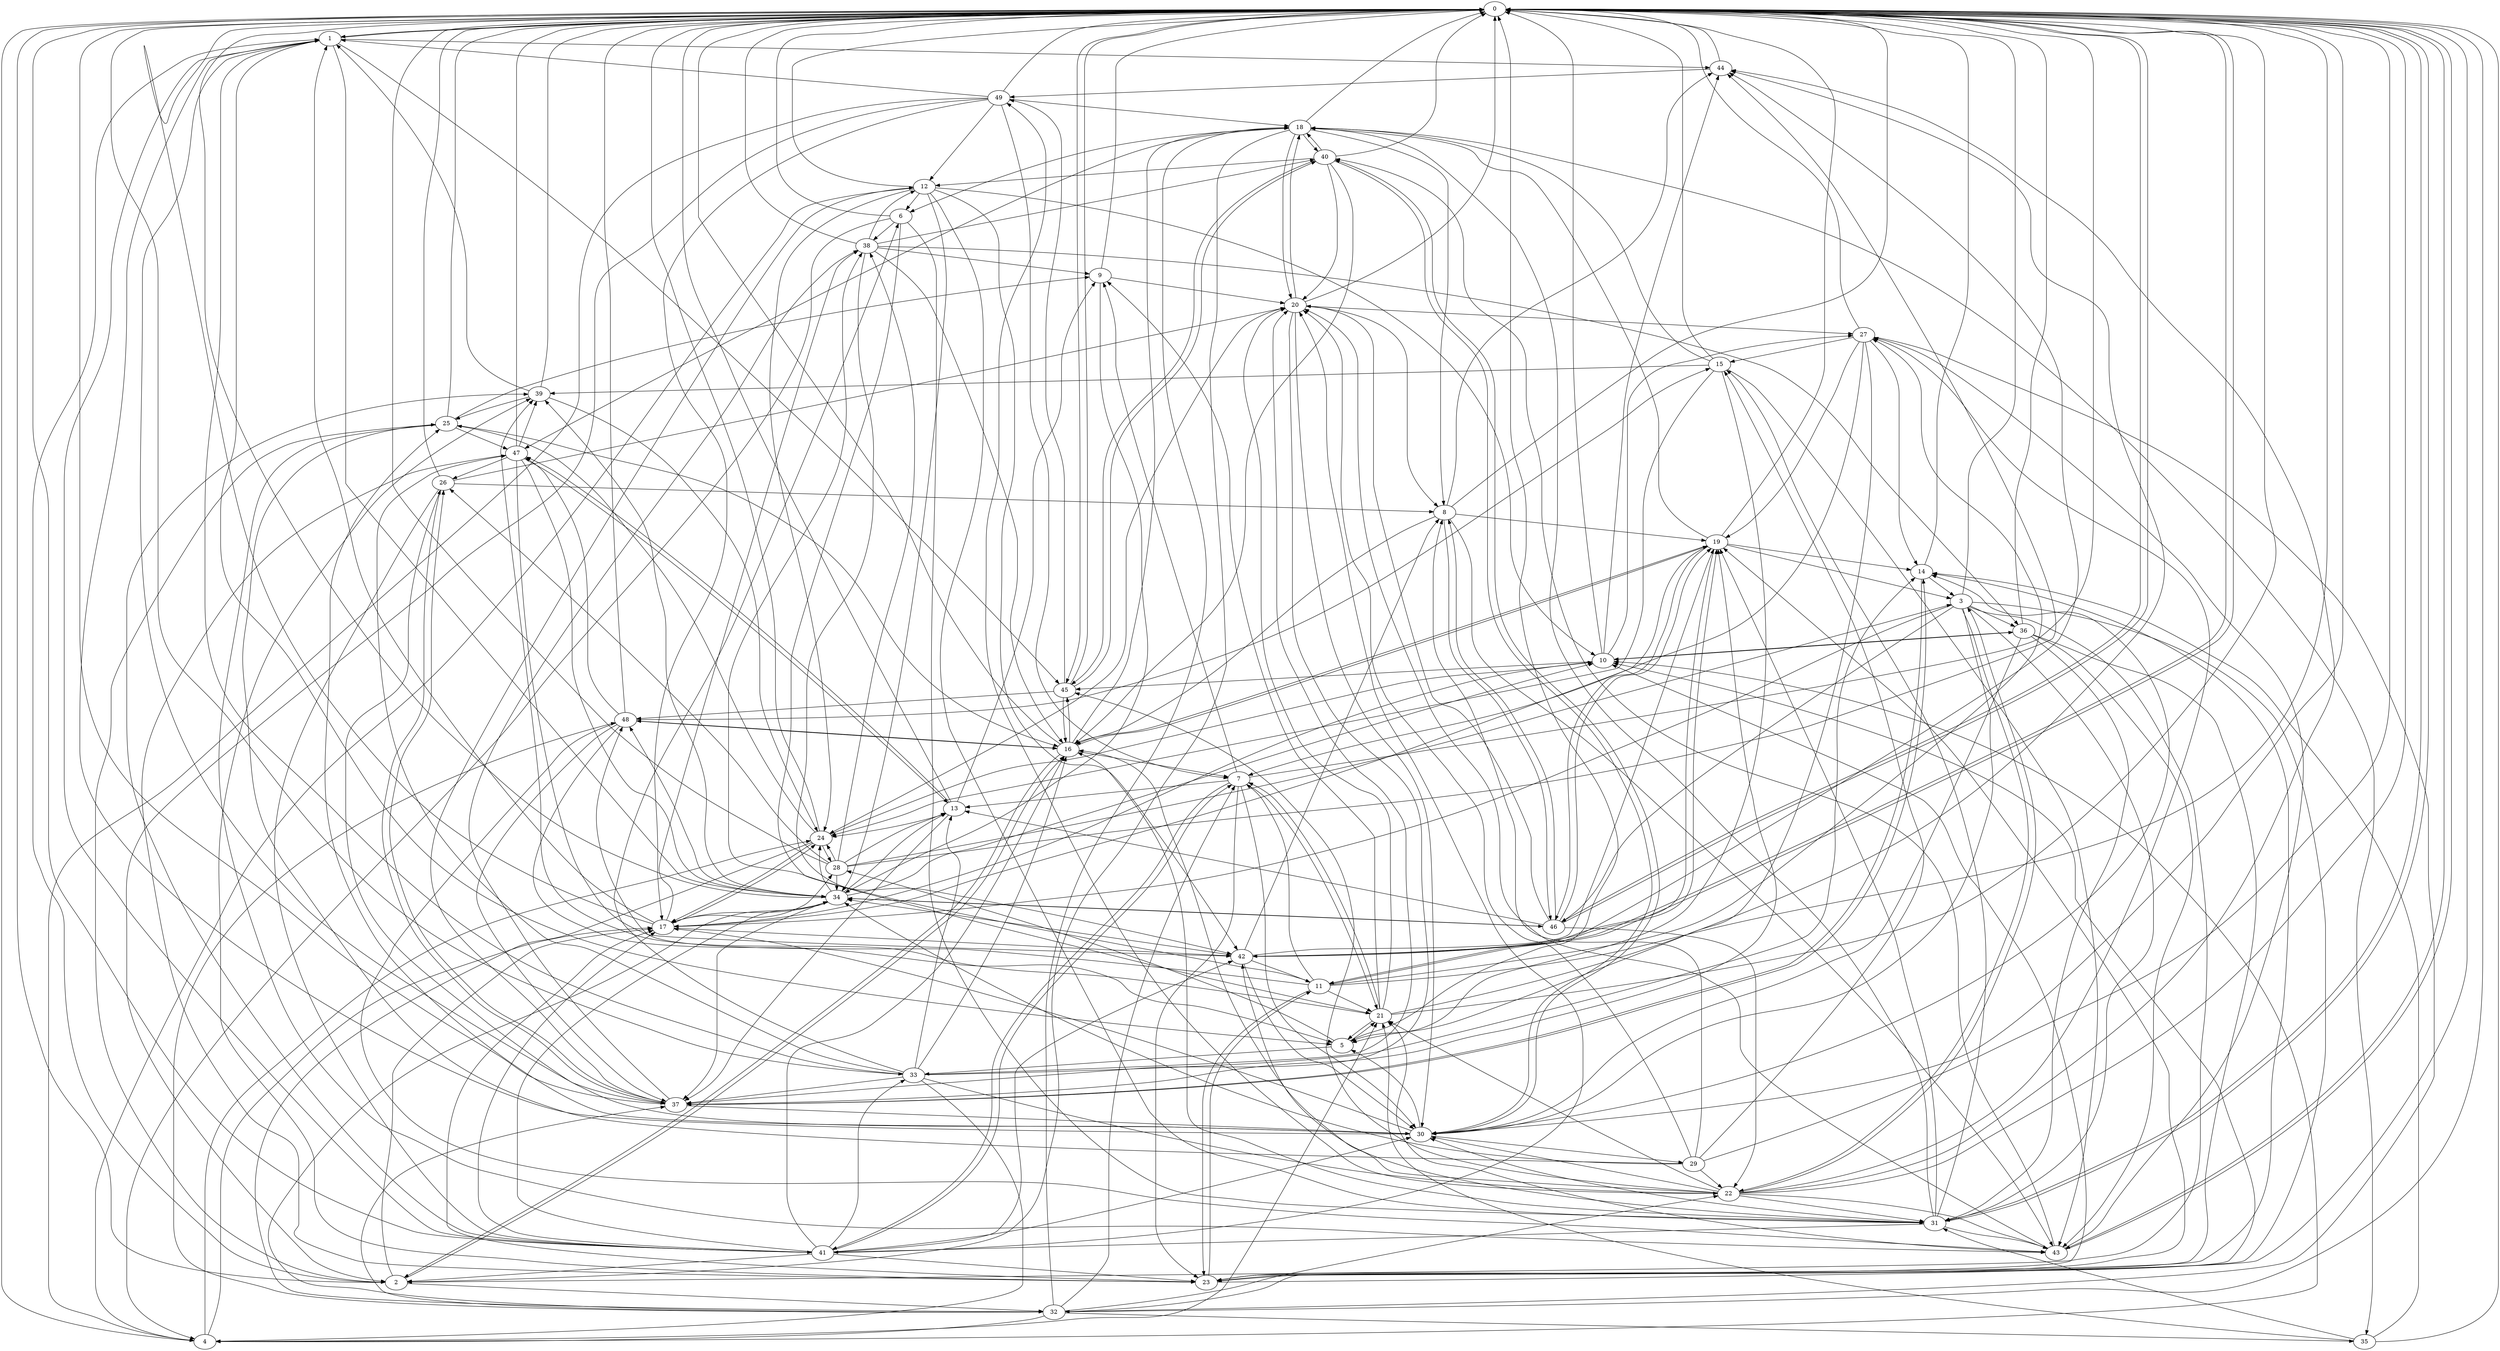 strict digraph "" {
	0	 [component_delay=3];
	1	 [component_delay=3];
	0 -> 1	 [wire_delay=1];
	31	 [component_delay=3];
	0 -> 31	 [wire_delay=1];
	42	 [component_delay=3];
	0 -> 42	 [wire_delay=1];
	43	 [component_delay=3];
	0 -> 43	 [wire_delay=1];
	45	 [component_delay=3];
	0 -> 45	 [wire_delay=1];
	46	 [component_delay=3];
	0 -> 46	 [wire_delay=1];
	1 -> 0	 [wire_delay=1];
	5	 [component_delay=3];
	1 -> 5	 [wire_delay=1];
	33	 [component_delay=3];
	1 -> 33	 [wire_delay=1];
	34	 [component_delay=3];
	1 -> 34	 [wire_delay=1];
	37	 [component_delay=3];
	1 -> 37	 [wire_delay=1];
	41	 [component_delay=3];
	1 -> 41	 [wire_delay=1];
	44	 [component_delay=3];
	1 -> 44	 [wire_delay=1];
	1 -> 45	 [wire_delay=1];
	2	 [component_delay=3];
	2 -> 0	 [wire_delay=1];
	2 -> 1	 [wire_delay=1];
	16	 [component_delay=3];
	2 -> 16	 [wire_delay=1];
	17	 [component_delay=3];
	2 -> 17	 [wire_delay=1];
	32	 [component_delay=3];
	2 -> 32	 [wire_delay=1];
	3	 [component_delay=3];
	3 -> 0	 [wire_delay=1];
	3 -> 2	 [wire_delay=1];
	3 -> 17	 [wire_delay=1];
	22	 [component_delay=3];
	3 -> 22	 [wire_delay=1];
	23	 [component_delay=3];
	3 -> 23	 [wire_delay=1];
	30	 [component_delay=3];
	3 -> 30	 [wire_delay=1];
	3 -> 31	 [wire_delay=1];
	36	 [component_delay=3];
	3 -> 36	 [wire_delay=1];
	3 -> 46	 [wire_delay=1];
	4	 [component_delay=3];
	4 -> 0	 [wire_delay=1];
	10	 [component_delay=3];
	4 -> 10	 [wire_delay=1];
	4 -> 17	 [wire_delay=1];
	21	 [component_delay=3];
	4 -> 21	 [wire_delay=1];
	24	 [component_delay=3];
	4 -> 24	 [wire_delay=1];
	5 -> 0	 [wire_delay=1];
	5 -> 21	 [wire_delay=1];
	28	 [component_delay=3];
	5 -> 28	 [wire_delay=1];
	5 -> 33	 [wire_delay=1];
	6	 [component_delay=3];
	6 -> 0	 [wire_delay=1];
	6 -> 4	 [wire_delay=1];
	6 -> 21	 [wire_delay=1];
	6 -> 31	 [wire_delay=1];
	38	 [component_delay=3];
	6 -> 38	 [wire_delay=1];
	7	 [component_delay=3];
	7 -> 0	 [wire_delay=1];
	9	 [component_delay=3];
	7 -> 9	 [wire_delay=1];
	13	 [component_delay=3];
	7 -> 13	 [wire_delay=1];
	7 -> 21	 [wire_delay=1];
	7 -> 23	 [wire_delay=1];
	7 -> 30	 [wire_delay=1];
	7 -> 41	 [wire_delay=1];
	8	 [component_delay=3];
	8 -> 0	 [wire_delay=1];
	8 -> 16	 [wire_delay=1];
	19	 [component_delay=3];
	8 -> 19	 [wire_delay=1];
	8 -> 43	 [wire_delay=1];
	8 -> 44	 [wire_delay=1];
	8 -> 46	 [wire_delay=1];
	9 -> 0	 [wire_delay=1];
	20	 [component_delay=3];
	9 -> 20	 [wire_delay=1];
	9 -> 34	 [wire_delay=1];
	10 -> 0	 [wire_delay=1];
	27	 [component_delay=3];
	10 -> 27	 [wire_delay=1];
	10 -> 36	 [wire_delay=1];
	10 -> 44	 [wire_delay=1];
	10 -> 45	 [wire_delay=1];
	11	 [component_delay=3];
	11 -> 0	 [wire_delay=1];
	11 -> 7	 [wire_delay=1];
	11 -> 19	 [wire_delay=1];
	11 -> 21	 [wire_delay=1];
	11 -> 23	 [wire_delay=1];
	11 -> 27	 [wire_delay=1];
	11 -> 38	 [wire_delay=1];
	48	 [component_delay=3];
	11 -> 48	 [wire_delay=1];
	12	 [component_delay=3];
	12 -> 0	 [wire_delay=1];
	12 -> 4	 [wire_delay=1];
	12 -> 6	 [wire_delay=1];
	12 -> 10	 [wire_delay=1];
	12 -> 24	 [wire_delay=1];
	12 -> 31	 [wire_delay=1];
	12 -> 34	 [wire_delay=1];
	12 -> 42	 [wire_delay=1];
	13 -> 0	 [wire_delay=1];
	13 -> 9	 [wire_delay=1];
	13 -> 24	 [wire_delay=1];
	13 -> 37	 [wire_delay=1];
	47	 [component_delay=3];
	13 -> 47	 [wire_delay=1];
	14	 [component_delay=3];
	14 -> 0	 [wire_delay=1];
	14 -> 3	 [wire_delay=1];
	14 -> 37	 [wire_delay=1];
	15	 [component_delay=3];
	15 -> 0	 [wire_delay=1];
	15 -> 5	 [wire_delay=1];
	18	 [component_delay=3];
	15 -> 18	 [wire_delay=1];
	15 -> 24	 [wire_delay=1];
	39	 [component_delay=3];
	15 -> 39	 [wire_delay=1];
	15 -> 43	 [wire_delay=1];
	16 -> 0	 [wire_delay=1];
	16 -> 2	 [wire_delay=1];
	16 -> 7	 [wire_delay=1];
	16 -> 18	 [wire_delay=1];
	16 -> 19	 [wire_delay=1];
	16 -> 45	 [wire_delay=1];
	16 -> 48	 [wire_delay=1];
	17 -> 0	 [wire_delay=1];
	17 -> 1	 [wire_delay=1];
	17 -> 10	 [wire_delay=1];
	17 -> 24	 [wire_delay=1];
	17 -> 28	 [wire_delay=1];
	17 -> 38	 [wire_delay=1];
	17 -> 42	 [wire_delay=1];
	18 -> 0	 [wire_delay=1];
	18 -> 2	 [wire_delay=1];
	18 -> 6	 [wire_delay=1];
	18 -> 8	 [wire_delay=1];
	18 -> 20	 [wire_delay=1];
	35	 [component_delay=3];
	18 -> 35	 [wire_delay=1];
	40	 [component_delay=3];
	18 -> 40	 [wire_delay=1];
	18 -> 47	 [wire_delay=1];
	19 -> 0	 [wire_delay=1];
	19 -> 3	 [wire_delay=1];
	19 -> 11	 [wire_delay=1];
	19 -> 14	 [wire_delay=1];
	19 -> 16	 [wire_delay=1];
	19 -> 17	 [wire_delay=1];
	19 -> 18	 [wire_delay=1];
	19 -> 46	 [wire_delay=1];
	20 -> 0	 [wire_delay=1];
	20 -> 8	 [wire_delay=1];
	20 -> 18	 [wire_delay=1];
	20 -> 24	 [wire_delay=1];
	20 -> 27	 [wire_delay=1];
	20 -> 30	 [wire_delay=1];
	20 -> 37	 [wire_delay=1];
	21 -> 0	 [wire_delay=1];
	21 -> 5	 [wire_delay=1];
	21 -> 7	 [wire_delay=1];
	21 -> 9	 [wire_delay=1];
	21 -> 20	 [wire_delay=1];
	21 -> 39	 [wire_delay=1];
	21 -> 44	 [wire_delay=1];
	22 -> 0	 [wire_delay=1];
	22 -> 3	 [wire_delay=1];
	22 -> 16	 [wire_delay=1];
	22 -> 21	 [wire_delay=1];
	22 -> 27	 [wire_delay=1];
	22 -> 30	 [wire_delay=1];
	22 -> 31	 [wire_delay=1];
	22 -> 43	 [wire_delay=1];
	22 -> 44	 [wire_delay=1];
	22 -> 45	 [wire_delay=1];
	49	 [component_delay=3];
	22 -> 49	 [wire_delay=1];
	23 -> 0	 [wire_delay=1];
	23 -> 10	 [wire_delay=1];
	23 -> 11	 [wire_delay=1];
	23 -> 14	 [wire_delay=1];
	23 -> 17	 [wire_delay=1];
	23 -> 19	 [wire_delay=1];
	23 -> 39	 [wire_delay=1];
	24 -> 0	 [wire_delay=1];
	24 -> 10	 [wire_delay=1];
	24 -> 17	 [wire_delay=1];
	25	 [component_delay=3];
	24 -> 25	 [wire_delay=1];
	24 -> 28	 [wire_delay=1];
	24 -> 32	 [wire_delay=1];
	25 -> 0	 [wire_delay=1];
	25 -> 2	 [wire_delay=1];
	25 -> 9	 [wire_delay=1];
	25 -> 16	 [wire_delay=1];
	25 -> 43	 [wire_delay=1];
	25 -> 47	 [wire_delay=1];
	26	 [component_delay=3];
	26 -> 0	 [wire_delay=1];
	26 -> 8	 [wire_delay=1];
	26 -> 20	 [wire_delay=1];
	26 -> 37	 [wire_delay=1];
	26 -> 41	 [wire_delay=1];
	27 -> 0	 [wire_delay=1];
	27 -> 5	 [wire_delay=1];
	27 -> 7	 [wire_delay=1];
	27 -> 14	 [wire_delay=1];
	27 -> 15	 [wire_delay=1];
	27 -> 19	 [wire_delay=1];
	27 -> 32	 [wire_delay=1];
	28 -> 0	 [wire_delay=1];
	28 -> 3	 [wire_delay=1];
	28 -> 13	 [wire_delay=1];
	28 -> 24	 [wire_delay=1];
	28 -> 26	 [wire_delay=1];
	28 -> 34	 [wire_delay=1];
	28 -> 38	 [wire_delay=1];
	28 -> 44	 [wire_delay=1];
	29	 [component_delay=3];
	29 -> 0	 [wire_delay=1];
	29 -> 8	 [wire_delay=1];
	29 -> 15	 [wire_delay=1];
	29 -> 20	 [wire_delay=1];
	29 -> 22	 [wire_delay=1];
	29 -> 25	 [wire_delay=1];
	29 -> 34	 [wire_delay=1];
	30 -> 0	 [wire_delay=1];
	30 -> 1	 [wire_delay=1];
	30 -> 5	 [wire_delay=1];
	30 -> 14	 [wire_delay=1];
	30 -> 17	 [wire_delay=1];
	30 -> 25	 [wire_delay=1];
	30 -> 26	 [wire_delay=1];
	30 -> 29	 [wire_delay=1];
	30 -> 40	 [wire_delay=1];
	31 -> 0	 [wire_delay=1];
	31 -> 15	 [wire_delay=1];
	31 -> 16	 [wire_delay=1];
	31 -> 18	 [wire_delay=1];
	31 -> 19	 [wire_delay=1];
	31 -> 30	 [wire_delay=1];
	31 -> 41	 [wire_delay=1];
	31 -> 42	 [wire_delay=1];
	31 -> 43	 [wire_delay=1];
	32 -> 0	 [wire_delay=1];
	32 -> 4	 [wire_delay=1];
	32 -> 7	 [wire_delay=1];
	32 -> 10	 [wire_delay=1];
	32 -> 18	 [wire_delay=1];
	32 -> 22	 [wire_delay=1];
	32 -> 34	 [wire_delay=1];
	32 -> 35	 [wire_delay=1];
	32 -> 37	 [wire_delay=1];
	32 -> 48	 [wire_delay=1];
	33 -> 0	 [wire_delay=1];
	33 -> 4	 [wire_delay=1];
	33 -> 6	 [wire_delay=1];
	33 -> 13	 [wire_delay=1];
	33 -> 14	 [wire_delay=1];
	33 -> 16	 [wire_delay=1];
	33 -> 20	 [wire_delay=1];
	33 -> 22	 [wire_delay=1];
	33 -> 37	 [wire_delay=1];
	33 -> 47	 [wire_delay=1];
	34 -> 0	 [wire_delay=1];
	34 -> 10	 [wire_delay=1];
	34 -> 13	 [wire_delay=1];
	34 -> 17	 [wire_delay=1];
	34 -> 24	 [wire_delay=1];
	34 -> 37	 [wire_delay=1];
	34 -> 39	 [wire_delay=1];
	34 -> 46	 [wire_delay=1];
	34 -> 48	 [wire_delay=1];
	35 -> 0	 [wire_delay=1];
	35 -> 14	 [wire_delay=1];
	35 -> 21	 [wire_delay=1];
	35 -> 31	 [wire_delay=1];
	36 -> 0	 [wire_delay=1];
	36 -> 10	 [wire_delay=1];
	36 -> 23	 [wire_delay=1];
	36 -> 30	 [wire_delay=1];
	36 -> 31	 [wire_delay=1];
	36 -> 43	 [wire_delay=1];
	37 -> 0	 [wire_delay=1];
	37 -> 12	 [wire_delay=1];
	37 -> 14	 [wire_delay=1];
	37 -> 19	 [wire_delay=1];
	37 -> 26	 [wire_delay=1];
	37 -> 30	 [wire_delay=1];
	37 -> 38	 [wire_delay=1];
	38 -> 0	 [wire_delay=1];
	38 -> 9	 [wire_delay=1];
	38 -> 12	 [wire_delay=1];
	38 -> 16	 [wire_delay=1];
	38 -> 36	 [wire_delay=1];
	38 -> 40	 [wire_delay=1];
	38 -> 42	 [wire_delay=1];
	39 -> 0	 [wire_delay=1];
	39 -> 1	 [wire_delay=1];
	39 -> 24	 [wire_delay=1];
	39 -> 25	 [wire_delay=1];
	40 -> 0	 [wire_delay=1];
	40 -> 12	 [wire_delay=1];
	40 -> 16	 [wire_delay=1];
	40 -> 18	 [wire_delay=1];
	40 -> 20	 [wire_delay=1];
	40 -> 30	 [wire_delay=1];
	40 -> 45	 [wire_delay=1];
	41 -> 0	 [wire_delay=1];
	41 -> 2	 [wire_delay=1];
	41 -> 7	 [wire_delay=1];
	41 -> 16	 [wire_delay=1];
	41 -> 17	 [wire_delay=1];
	41 -> 20	 [wire_delay=1];
	41 -> 23	 [wire_delay=1];
	41 -> 30	 [wire_delay=1];
	41 -> 33	 [wire_delay=1];
	41 -> 34	 [wire_delay=1];
	41 -> 39	 [wire_delay=1];
	41 -> 42	 [wire_delay=1];
	42 -> 0	 [wire_delay=1];
	42 -> 8	 [wire_delay=1];
	42 -> 11	 [wire_delay=1];
	42 -> 19	 [wire_delay=1];
	42 -> 30	 [wire_delay=1];
	42 -> 34	 [wire_delay=1];
	42 -> 44	 [wire_delay=1];
	43 -> 0	 [wire_delay=1];
	43 -> 20	 [wire_delay=1];
	43 -> 21	 [wire_delay=1];
	43 -> 27	 [wire_delay=1];
	43 -> 40	 [wire_delay=1];
	44 -> 0	 [wire_delay=1];
	44 -> 49	 [wire_delay=1];
	45 -> 0	 [wire_delay=1];
	45 -> 16	 [wire_delay=1];
	45 -> 40	 [wire_delay=1];
	45 -> 48	 [wire_delay=1];
	45 -> 49	 [wire_delay=1];
	46 -> 0	 [wire_delay=1];
	46 -> 8	 [wire_delay=1];
	46 -> 13	 [wire_delay=1];
	46 -> 19	 [wire_delay=1];
	46 -> 20	 [wire_delay=1];
	46 -> 22	 [wire_delay=1];
	46 -> 34	 [wire_delay=1];
	47 -> 0	 [wire_delay=1];
	47 -> 13	 [wire_delay=1];
	47 -> 23	 [wire_delay=1];
	47 -> 26	 [wire_delay=1];
	47 -> 34	 [wire_delay=1];
	47 -> 39	 [wire_delay=1];
	47 -> 42	 [wire_delay=1];
	48 -> 0	 [wire_delay=1];
	48 -> 5	 [wire_delay=1];
	48 -> 15	 [wire_delay=1];
	48 -> 16	 [wire_delay=1];
	48 -> 37	 [wire_delay=1];
	48 -> 43	 [wire_delay=1];
	48 -> 47	 [wire_delay=1];
	49 -> 0	 [wire_delay=1];
	49 -> 1	 [wire_delay=1];
	49 -> 2	 [wire_delay=1];
	49 -> 4	 [wire_delay=1];
	49 -> 7	 [wire_delay=1];
	49 -> 12	 [wire_delay=1];
	49 -> 17	 [wire_delay=1];
	49 -> 18	 [wire_delay=1];
}
